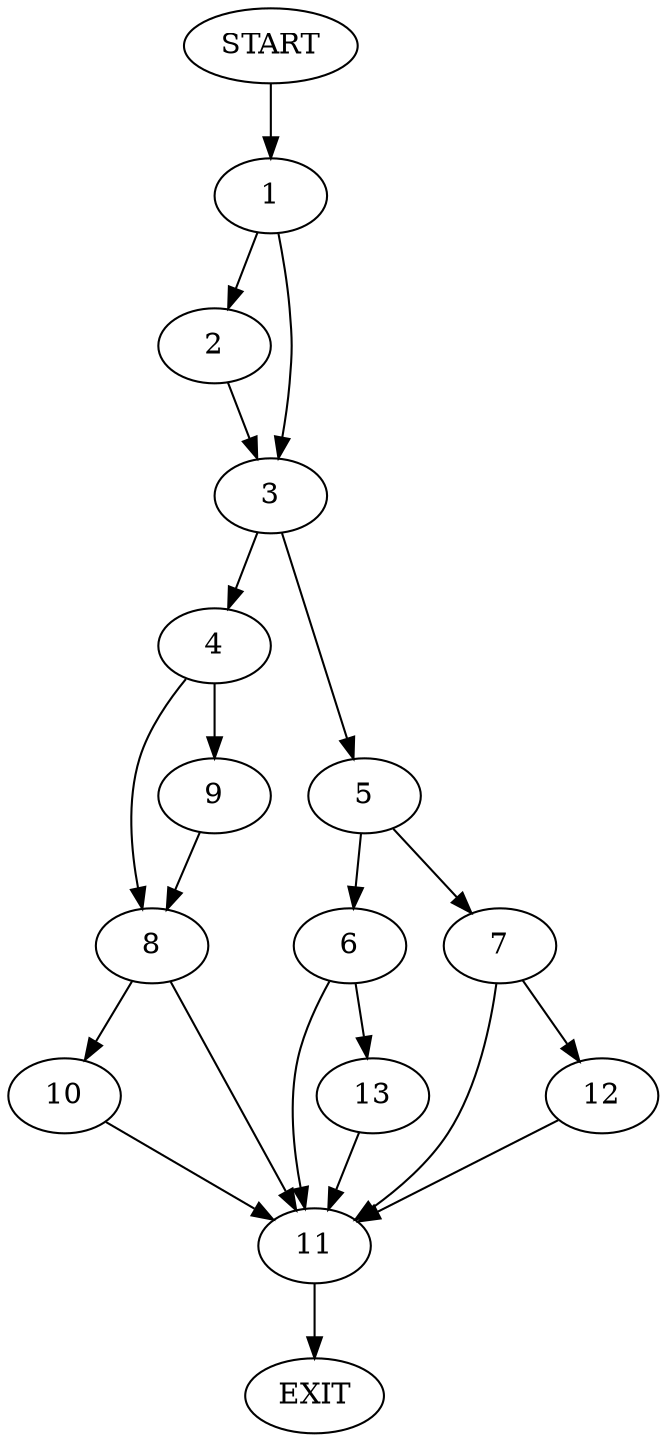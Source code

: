 digraph {
0 [label="START"]
14 [label="EXIT"]
0 -> 1
1 -> 2
1 -> 3
3 -> 4
3 -> 5
2 -> 3
5 -> 6
5 -> 7
4 -> 8
4 -> 9
8 -> 10
8 -> 11
9 -> 8
11 -> 14
10 -> 11
7 -> 12
7 -> 11
6 -> 13
6 -> 11
13 -> 11
12 -> 11
}
